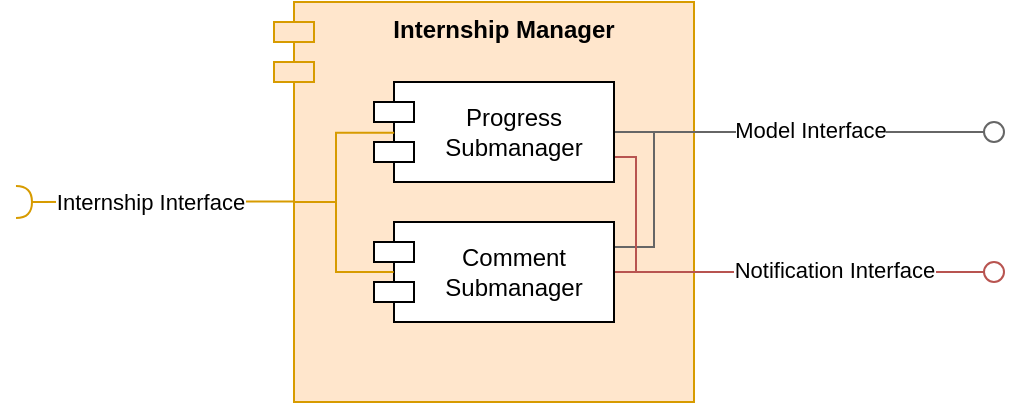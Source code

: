 <mxfile version="26.0.2">
  <diagram name="Page-1" id="Foi4DLvm-RDtPkBHi5n1">
    <mxGraphModel grid="1" page="1" gridSize="10" guides="1" tooltips="1" connect="1" arrows="1" fold="1" pageScale="1" pageWidth="827" pageHeight="1169" math="0" shadow="0">
      <root>
        <mxCell id="0" />
        <mxCell id="1" parent="0" />
        <mxCell id="COgZEBj8oy-85jg5KQzt-1" value="" style="rounded=0;orthogonalLoop=1;jettySize=auto;html=1;endArrow=halfCircle;endFill=0;endSize=6;strokeWidth=1;sketch=0;fillColor=#ffe6cc;strokeColor=#d79b00;" edge="1" parent="1">
          <mxGeometry relative="1" as="geometry">
            <mxPoint x="200" y="139.71" as="sourcePoint" />
            <mxPoint x="40" y="140" as="targetPoint" />
          </mxGeometry>
        </mxCell>
        <mxCell id="COgZEBj8oy-85jg5KQzt-2" value="Internship Interface" style="edgeLabel;html=1;align=center;verticalAlign=middle;resizable=0;points=[];" connectable="0" vertex="1" parent="COgZEBj8oy-85jg5KQzt-1">
          <mxGeometry x="0.377" relative="1" as="geometry">
            <mxPoint x="17" as="offset" />
          </mxGeometry>
        </mxCell>
        <mxCell id="COgZEBj8oy-85jg5KQzt-3" value="&lt;b&gt;Internship Manager&lt;/b&gt;" style="shape=module;align=left;spacingLeft=20;align=center;verticalAlign=top;whiteSpace=wrap;html=1;fillColor=#ffe6cc;strokeColor=#d79b00;" vertex="1" parent="1">
          <mxGeometry x="169" y="40" width="210" height="200" as="geometry" />
        </mxCell>
        <mxCell id="COgZEBj8oy-85jg5KQzt-4" style="edgeStyle=orthogonalEdgeStyle;rounded=0;orthogonalLoop=1;jettySize=auto;html=1;exitX=1;exitY=0.25;exitDx=0;exitDy=0;entryX=0;entryY=0.5;entryDx=0;entryDy=0;endArrow=none;endFill=0;fillColor=#f5f5f5;strokeColor=#666666;" edge="1" parent="1" source="COgZEBj8oy-85jg5KQzt-5">
          <mxGeometry relative="1" as="geometry">
            <Array as="points">
              <mxPoint x="359" y="162" />
              <mxPoint x="359" y="105" />
            </Array>
            <mxPoint x="369" y="105" as="targetPoint" />
          </mxGeometry>
        </mxCell>
        <mxCell id="COgZEBj8oy-85jg5KQzt-17" style="edgeStyle=orthogonalEdgeStyle;rounded=0;orthogonalLoop=1;jettySize=auto;html=1;exitX=1;exitY=0.5;exitDx=0;exitDy=0;endArrow=none;endFill=0;fillColor=#f8cecc;strokeColor=#b85450;" edge="1" parent="1" source="COgZEBj8oy-85jg5KQzt-5">
          <mxGeometry relative="1" as="geometry">
            <mxPoint x="390" y="174.977" as="targetPoint" />
          </mxGeometry>
        </mxCell>
        <mxCell id="COgZEBj8oy-85jg5KQzt-5" value="Comment&lt;div&gt;Submanager&lt;/div&gt;" style="shape=module;align=left;spacingLeft=20;align=center;verticalAlign=middle;whiteSpace=wrap;html=1;" vertex="1" parent="1">
          <mxGeometry x="219" y="150" width="120" height="50" as="geometry" />
        </mxCell>
        <mxCell id="COgZEBj8oy-85jg5KQzt-6" style="edgeStyle=orthogonalEdgeStyle;rounded=0;orthogonalLoop=1;jettySize=auto;html=1;exitX=1;exitY=0.5;exitDx=0;exitDy=0;endArrow=none;endFill=0;fillColor=#f5f5f5;strokeColor=#666666;" edge="1" parent="1" source="COgZEBj8oy-85jg5KQzt-8">
          <mxGeometry relative="1" as="geometry">
            <Array as="points" />
            <mxPoint x="389" y="105" as="targetPoint" />
          </mxGeometry>
        </mxCell>
        <mxCell id="COgZEBj8oy-85jg5KQzt-7" style="edgeStyle=orthogonalEdgeStyle;rounded=0;orthogonalLoop=1;jettySize=auto;html=1;exitX=1;exitY=0.75;exitDx=0;exitDy=0;fillColor=#f8cecc;strokeColor=#b85450;endArrow=none;endFill=0;" edge="1" parent="1" source="COgZEBj8oy-85jg5KQzt-8">
          <mxGeometry relative="1" as="geometry">
            <mxPoint x="390" y="175" as="targetPoint" />
            <Array as="points">
              <mxPoint x="350" y="118" />
              <mxPoint x="350" y="175" />
            </Array>
          </mxGeometry>
        </mxCell>
        <mxCell id="COgZEBj8oy-85jg5KQzt-8" value="Progress&lt;div&gt;Submanager&lt;/div&gt;" style="shape=module;align=left;spacingLeft=20;align=center;verticalAlign=middle;whiteSpace=wrap;html=1;" vertex="1" parent="1">
          <mxGeometry x="219" y="80" width="120" height="50" as="geometry" />
        </mxCell>
        <mxCell id="COgZEBj8oy-85jg5KQzt-9" value="" style="ellipse;whiteSpace=wrap;html=1;align=center;aspect=fixed;fillColor=none;strokeColor=none;resizable=0;perimeter=centerPerimeter;rotatable=0;allowArrows=0;points=[];outlineConnect=1;" vertex="1" parent="1">
          <mxGeometry x="493" y="100" width="10" height="10" as="geometry" />
        </mxCell>
        <mxCell id="COgZEBj8oy-85jg5KQzt-10" value="" style="ellipse;whiteSpace=wrap;html=1;align=center;aspect=fixed;fillColor=none;strokeColor=none;resizable=0;perimeter=centerPerimeter;rotatable=0;allowArrows=0;points=[];outlineConnect=1;" vertex="1" parent="1">
          <mxGeometry x="493" y="170" width="10" height="10" as="geometry" />
        </mxCell>
        <mxCell id="COgZEBj8oy-85jg5KQzt-11" value="" style="rounded=0;orthogonalLoop=1;jettySize=auto;html=1;endArrow=oval;endFill=0;sketch=0;sourcePerimeterSpacing=0;targetPerimeterSpacing=0;endSize=10;exitX=1;exitY=0.862;exitDx=0;exitDy=0;exitPerimeter=0;fillColor=#f5f5f5;strokeColor=#666666;" edge="1" parent="1">
          <mxGeometry relative="1" as="geometry">
            <mxPoint x="389" y="105" as="sourcePoint" />
            <mxPoint x="529" y="105" as="targetPoint" />
          </mxGeometry>
        </mxCell>
        <mxCell id="COgZEBj8oy-85jg5KQzt-12" value="Model Interface" style="edgeLabel;html=1;align=center;verticalAlign=middle;resizable=0;points=[];" connectable="0" vertex="1" parent="COgZEBj8oy-85jg5KQzt-11">
          <mxGeometry x="-0.343" relative="1" as="geometry">
            <mxPoint x="2" y="-1" as="offset" />
          </mxGeometry>
        </mxCell>
        <mxCell id="COgZEBj8oy-85jg5KQzt-13" value="" style="rounded=0;orthogonalLoop=1;jettySize=auto;html=1;endArrow=oval;endFill=0;sketch=0;sourcePerimeterSpacing=0;targetPerimeterSpacing=0;endSize=10;exitX=1;exitY=0.862;exitDx=0;exitDy=0;exitPerimeter=0;fillColor=#f8cecc;strokeColor=#b85450;" edge="1" parent="1">
          <mxGeometry relative="1" as="geometry">
            <mxPoint x="389" y="175" as="sourcePoint" />
            <mxPoint x="529" y="175" as="targetPoint" />
          </mxGeometry>
        </mxCell>
        <mxCell id="COgZEBj8oy-85jg5KQzt-14" value="Notification Interface" style="edgeLabel;html=1;align=center;verticalAlign=middle;resizable=0;points=[];" connectable="0" vertex="1" parent="COgZEBj8oy-85jg5KQzt-13">
          <mxGeometry x="-0.343" relative="1" as="geometry">
            <mxPoint x="14" y="-1" as="offset" />
          </mxGeometry>
        </mxCell>
        <mxCell id="COgZEBj8oy-85jg5KQzt-15" style="edgeStyle=orthogonalEdgeStyle;rounded=0;orthogonalLoop=1;jettySize=auto;html=1;exitX=0;exitY=0.5;exitDx=10;exitDy=0;exitPerimeter=0;entryX=0.084;entryY=0.508;entryDx=0;entryDy=0;entryPerimeter=0;endArrow=none;endFill=0;fillColor=#ffe6cc;strokeColor=#d79b00;" edge="1" parent="1" source="COgZEBj8oy-85jg5KQzt-3" target="COgZEBj8oy-85jg5KQzt-8">
          <mxGeometry relative="1" as="geometry">
            <Array as="points">
              <mxPoint x="200" y="140" />
              <mxPoint x="200" y="105" />
            </Array>
          </mxGeometry>
        </mxCell>
        <mxCell id="COgZEBj8oy-85jg5KQzt-16" style="edgeStyle=orthogonalEdgeStyle;rounded=0;orthogonalLoop=1;jettySize=auto;html=1;exitX=0;exitY=0.5;exitDx=10;exitDy=0;exitPerimeter=0;entryX=0.082;entryY=0.499;entryDx=0;entryDy=0;entryPerimeter=0;endArrow=none;endFill=0;fillColor=#ffe6cc;strokeColor=#d79b00;" edge="1" parent="1" source="COgZEBj8oy-85jg5KQzt-3" target="COgZEBj8oy-85jg5KQzt-5">
          <mxGeometry relative="1" as="geometry">
            <Array as="points">
              <mxPoint x="200" y="140" />
              <mxPoint x="200" y="175" />
            </Array>
          </mxGeometry>
        </mxCell>
      </root>
    </mxGraphModel>
  </diagram>
</mxfile>
